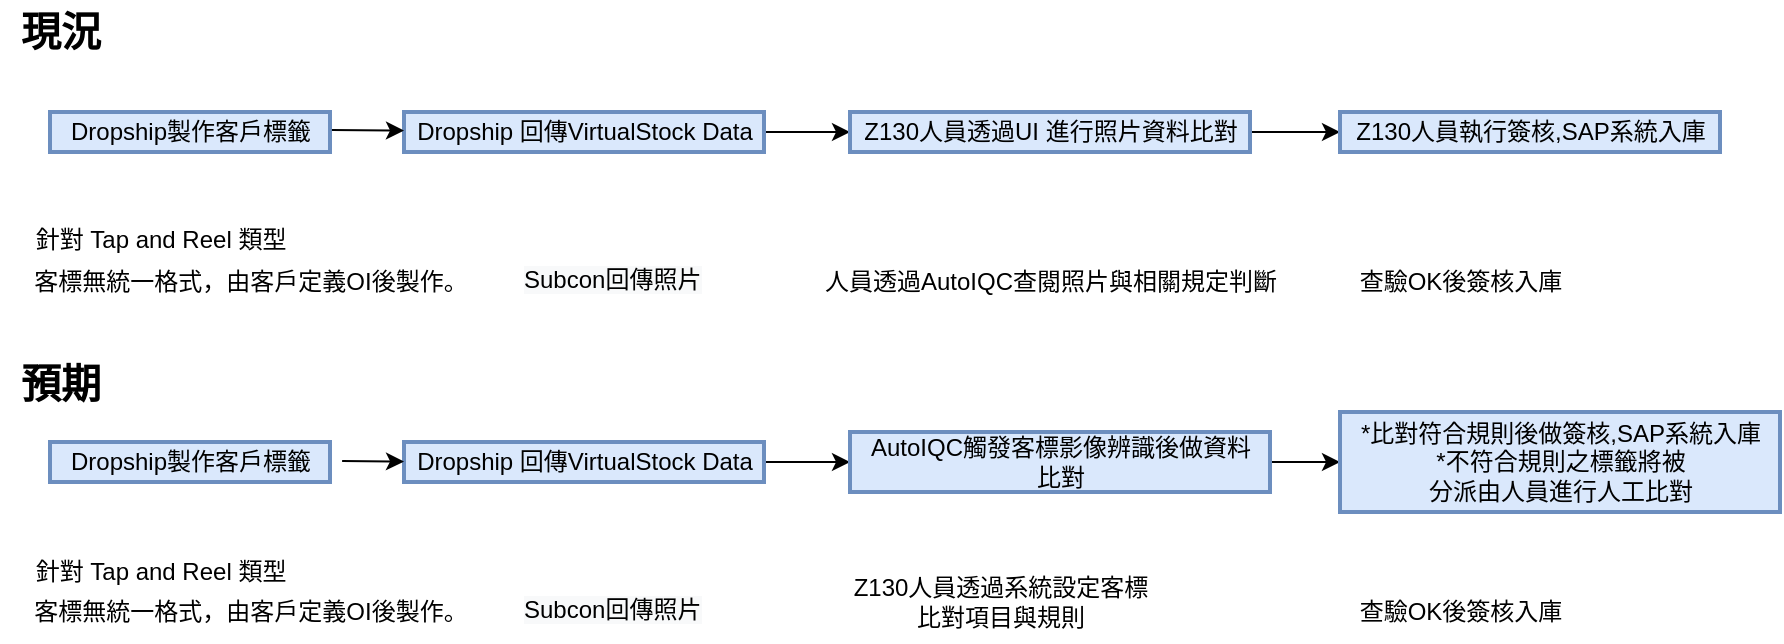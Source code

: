 <mxfile version="13.3.9" type="github">
  <diagram id="yvwHO2g_TIc-FONe8otb" name="Page-1">
    <mxGraphModel dx="1422" dy="762" grid="1" gridSize="10" guides="1" tooltips="1" connect="1" arrows="1" fold="1" page="1" pageScale="1" pageWidth="827" pageHeight="1169" math="0" shadow="0">
      <root>
        <mxCell id="0" />
        <mxCell id="1" parent="0" />
        <mxCell id="BXoDsPr0wfIGz1yi1KD3-10" value="Dropship製作客戶標籤" style="text;html=1;align=center;verticalAlign=middle;resizable=0;points=[];autosize=1;strokeColor=#6c8ebf;strokeWidth=2;fillColor=#dae8fc;" vertex="1" parent="1">
          <mxGeometry x="35" y="225" width="140" height="20" as="geometry" />
        </mxCell>
        <mxCell id="BXoDsPr0wfIGz1yi1KD3-12" value="客標無統一格式，由客戶定義OI後製作。" style="text;html=1;align=center;verticalAlign=middle;resizable=0;points=[];autosize=1;" vertex="1" parent="1">
          <mxGeometry x="20" y="300" width="230" height="20" as="geometry" />
        </mxCell>
        <mxCell id="BXoDsPr0wfIGz1yi1KD3-14" value="現況&lt;br style=&quot;font-size: 20px;&quot;&gt;" style="text;html=1;align=center;verticalAlign=middle;resizable=0;points=[];autosize=1;fontStyle=1;fontSize=20;" vertex="1" parent="1">
          <mxGeometry x="10" y="169" width="60" height="30" as="geometry" />
        </mxCell>
        <mxCell id="BXoDsPr0wfIGz1yi1KD3-17" value="&lt;span style=&quot;color: rgb(0 , 0 , 0) ; font-family: &amp;#34;helvetica&amp;#34; ; font-size: 12px ; font-style: normal ; font-weight: 400 ; letter-spacing: normal ; text-align: center ; text-indent: 0px ; text-transform: none ; word-spacing: 0px ; background-color: rgb(248 , 249 , 250) ; display: inline ; float: none&quot;&gt;Subcon回傳照片&lt;/span&gt;" style="text;whiteSpace=wrap;html=1;" vertex="1" parent="1">
          <mxGeometry x="270" y="295" width="130" height="30" as="geometry" />
        </mxCell>
        <mxCell id="BXoDsPr0wfIGz1yi1KD3-18" value="預期" style="text;html=1;align=center;verticalAlign=middle;resizable=0;points=[];autosize=1;fontSize=20;fontStyle=1" vertex="1" parent="1">
          <mxGeometry x="10" y="345" width="60" height="30" as="geometry" />
        </mxCell>
        <mxCell id="BXoDsPr0wfIGz1yi1KD3-19" value="人員透過AutoIQC查閱照片與相關規定判斷" style="text;html=1;align=center;verticalAlign=middle;resizable=0;points=[];autosize=1;" vertex="1" parent="1">
          <mxGeometry x="415" y="300" width="240" height="20" as="geometry" />
        </mxCell>
        <mxCell id="BXoDsPr0wfIGz1yi1KD3-20" value="查驗OK後簽核入庫" style="text;html=1;align=center;verticalAlign=middle;resizable=0;points=[];autosize=1;" vertex="1" parent="1">
          <mxGeometry x="680" y="300" width="120" height="20" as="geometry" />
        </mxCell>
        <mxCell id="BXoDsPr0wfIGz1yi1KD3-39" value="" style="edgeStyle=orthogonalEdgeStyle;rounded=0;orthogonalLoop=1;jettySize=auto;html=1;fontSize=20;" edge="1" parent="1" source="BXoDsPr0wfIGz1yi1KD3-21" target="BXoDsPr0wfIGz1yi1KD3-22">
          <mxGeometry relative="1" as="geometry" />
        </mxCell>
        <mxCell id="BXoDsPr0wfIGz1yi1KD3-21" value="Dropship 回傳VirtualStock Data" style="text;html=1;align=center;verticalAlign=middle;resizable=0;points=[];autosize=1;strokeColor=#6c8ebf;strokeWidth=2;fillColor=#dae8fc;" vertex="1" parent="1">
          <mxGeometry x="212" y="225" width="180" height="20" as="geometry" />
        </mxCell>
        <mxCell id="BXoDsPr0wfIGz1yi1KD3-42" value="" style="edgeStyle=orthogonalEdgeStyle;rounded=0;orthogonalLoop=1;jettySize=auto;html=1;fontSize=20;" edge="1" parent="1" source="BXoDsPr0wfIGz1yi1KD3-22" target="BXoDsPr0wfIGz1yi1KD3-23">
          <mxGeometry relative="1" as="geometry" />
        </mxCell>
        <mxCell id="BXoDsPr0wfIGz1yi1KD3-22" value="Z130人員透過UI 進行照片資料比對" style="text;html=1;align=center;verticalAlign=middle;resizable=0;points=[];autosize=1;strokeColor=#6c8ebf;strokeWidth=2;fillColor=#dae8fc;" vertex="1" parent="1">
          <mxGeometry x="435" y="225" width="200" height="20" as="geometry" />
        </mxCell>
        <mxCell id="BXoDsPr0wfIGz1yi1KD3-23" value="Z130人員執行簽核,SAP系統入庫" style="text;html=1;align=center;verticalAlign=middle;resizable=0;points=[];autosize=1;strokeColor=#6c8ebf;strokeWidth=2;fillColor=#dae8fc;" vertex="1" parent="1">
          <mxGeometry x="680" y="225" width="190" height="20" as="geometry" />
        </mxCell>
        <mxCell id="BXoDsPr0wfIGz1yi1KD3-24" value="Dropship製作客戶標籤" style="text;html=1;align=center;verticalAlign=middle;resizable=0;points=[];autosize=1;strokeColor=#6c8ebf;strokeWidth=2;fillColor=#dae8fc;" vertex="1" parent="1">
          <mxGeometry x="35" y="390" width="140" height="20" as="geometry" />
        </mxCell>
        <mxCell id="BXoDsPr0wfIGz1yi1KD3-27" value="&lt;span style=&quot;color: rgb(0 , 0 , 0) ; font-family: &amp;#34;helvetica&amp;#34; ; font-size: 12px ; font-style: normal ; font-weight: 400 ; letter-spacing: normal ; text-align: center ; text-indent: 0px ; text-transform: none ; word-spacing: 0px ; background-color: rgb(248 , 249 , 250) ; display: inline ; float: none&quot;&gt;Subcon回傳照片&lt;/span&gt;" style="text;whiteSpace=wrap;html=1;" vertex="1" parent="1">
          <mxGeometry x="270" y="460" width="130" height="30" as="geometry" />
        </mxCell>
        <mxCell id="BXoDsPr0wfIGz1yi1KD3-28" value="Z130人員透過系統設定客標&lt;br&gt;比對項目與規則" style="text;html=1;align=center;verticalAlign=middle;resizable=0;points=[];autosize=1;" vertex="1" parent="1">
          <mxGeometry x="430" y="455" width="160" height="30" as="geometry" />
        </mxCell>
        <mxCell id="BXoDsPr0wfIGz1yi1KD3-29" value="查驗OK後簽核入庫" style="text;html=1;align=center;verticalAlign=middle;resizable=0;points=[];autosize=1;" vertex="1" parent="1">
          <mxGeometry x="680" y="465" width="120" height="20" as="geometry" />
        </mxCell>
        <mxCell id="BXoDsPr0wfIGz1yi1KD3-40" value="" style="edgeStyle=orthogonalEdgeStyle;rounded=0;orthogonalLoop=1;jettySize=auto;html=1;fontSize=20;" edge="1" parent="1" source="BXoDsPr0wfIGz1yi1KD3-30" target="BXoDsPr0wfIGz1yi1KD3-31">
          <mxGeometry relative="1" as="geometry" />
        </mxCell>
        <mxCell id="BXoDsPr0wfIGz1yi1KD3-30" value="Dropship 回傳VirtualStock Data" style="text;html=1;align=center;verticalAlign=middle;resizable=0;points=[];autosize=1;strokeColor=#6c8ebf;strokeWidth=2;fillColor=#dae8fc;" vertex="1" parent="1">
          <mxGeometry x="212" y="390" width="180" height="20" as="geometry" />
        </mxCell>
        <mxCell id="BXoDsPr0wfIGz1yi1KD3-41" value="" style="edgeStyle=orthogonalEdgeStyle;rounded=0;orthogonalLoop=1;jettySize=auto;html=1;fontSize=20;" edge="1" parent="1" source="BXoDsPr0wfIGz1yi1KD3-31" target="BXoDsPr0wfIGz1yi1KD3-32">
          <mxGeometry relative="1" as="geometry" />
        </mxCell>
        <mxCell id="BXoDsPr0wfIGz1yi1KD3-31" value="AutoIQC觸發客標影像辨識後做資料&lt;br&gt;比對" style="text;html=1;align=center;verticalAlign=middle;resizable=0;points=[];autosize=1;strokeColor=#6c8ebf;strokeWidth=2;fillColor=#dae8fc;" vertex="1" parent="1">
          <mxGeometry x="435" y="385" width="210" height="30" as="geometry" />
        </mxCell>
        <mxCell id="BXoDsPr0wfIGz1yi1KD3-32" value="*比對符合規則後做簽核,SAP系統入庫&lt;br&gt;*不符合規則之標籤將被&lt;br&gt;分派由人員進行人工比對" style="text;html=1;align=center;verticalAlign=middle;resizable=0;points=[];autosize=1;strokeColor=#6c8ebf;strokeWidth=2;fillColor=#dae8fc;" vertex="1" parent="1">
          <mxGeometry x="680" y="375" width="220" height="50" as="geometry" />
        </mxCell>
        <mxCell id="BXoDsPr0wfIGz1yi1KD3-37" value="" style="endArrow=classic;html=1;fontSize=20;exitX=1.007;exitY=0.45;exitDx=0;exitDy=0;exitPerimeter=0;" edge="1" parent="1" source="BXoDsPr0wfIGz1yi1KD3-10" target="BXoDsPr0wfIGz1yi1KD3-21">
          <mxGeometry width="50" height="50" relative="1" as="geometry">
            <mxPoint x="390" y="365" as="sourcePoint" />
            <mxPoint x="440" y="315" as="targetPoint" />
          </mxGeometry>
        </mxCell>
        <mxCell id="BXoDsPr0wfIGz1yi1KD3-38" value="" style="endArrow=classic;html=1;fontSize=20;exitX=1.007;exitY=0.45;exitDx=0;exitDy=0;exitPerimeter=0;" edge="1" parent="1">
          <mxGeometry width="50" height="50" relative="1" as="geometry">
            <mxPoint x="181.05" y="399.5" as="sourcePoint" />
            <mxPoint x="212" y="399.756" as="targetPoint" />
          </mxGeometry>
        </mxCell>
        <mxCell id="BXoDsPr0wfIGz1yi1KD3-43" value="客標無統一格式，由客戶定義OI後製作。" style="text;html=1;align=center;verticalAlign=middle;resizable=0;points=[];autosize=1;" vertex="1" parent="1">
          <mxGeometry x="20" y="465" width="230" height="20" as="geometry" />
        </mxCell>
        <mxCell id="BXoDsPr0wfIGz1yi1KD3-44" value="針對 Tap and Reel 類型" style="text;html=1;align=center;verticalAlign=middle;resizable=0;points=[];autosize=1;fontSize=12;" vertex="1" parent="1">
          <mxGeometry x="20" y="279" width="140" height="20" as="geometry" />
        </mxCell>
        <mxCell id="BXoDsPr0wfIGz1yi1KD3-46" value="針對 Tap and Reel 類型" style="text;html=1;align=center;verticalAlign=middle;resizable=0;points=[];autosize=1;fontSize=12;" vertex="1" parent="1">
          <mxGeometry x="20" y="445" width="140" height="20" as="geometry" />
        </mxCell>
      </root>
    </mxGraphModel>
  </diagram>
</mxfile>
